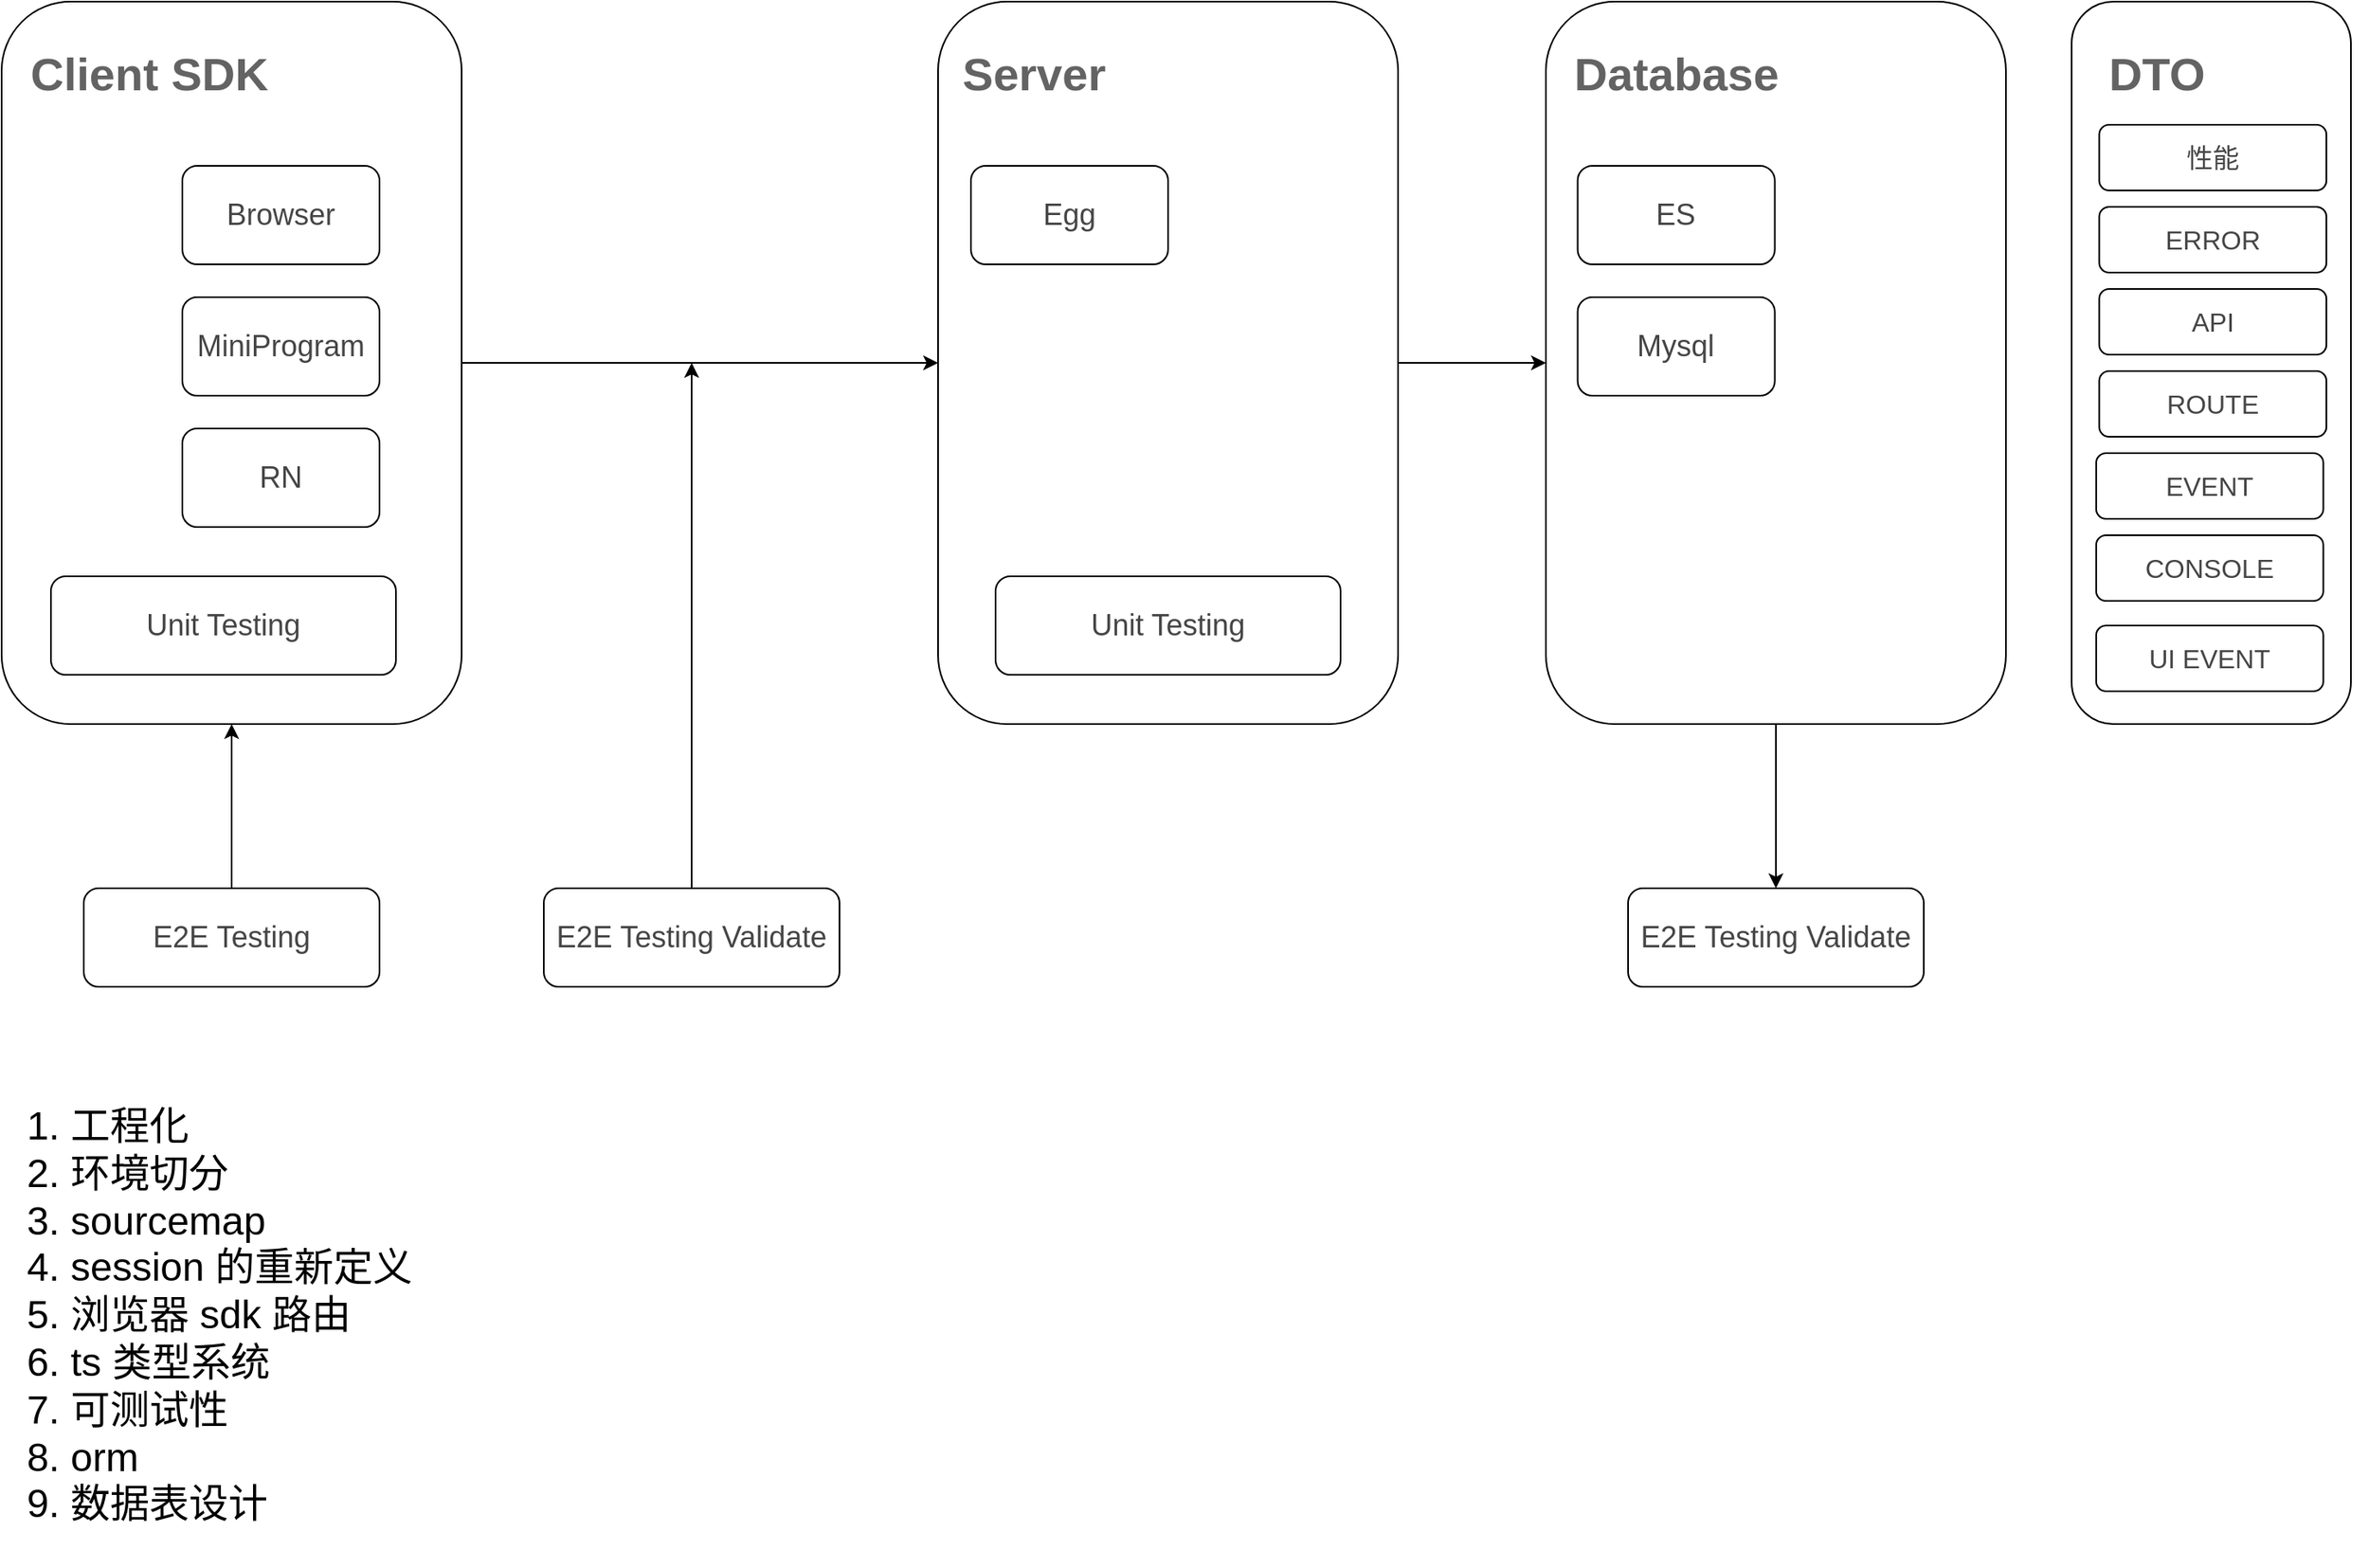 <mxfile version="14.9.8" type="github">
  <diagram id="HHThTFF3kaM29xGKlaXV" name="Page-1">
    <mxGraphModel dx="1910" dy="809" grid="1" gridSize="10" guides="1" tooltips="1" connect="1" arrows="1" fold="1" page="0" pageScale="1" pageWidth="827" pageHeight="1169" math="0" shadow="0">
      <root>
        <mxCell id="0" />
        <mxCell id="1" parent="0" />
        <mxCell id="NF2yhESSKYTmsXL2PAX3-3" value="" style="group" parent="1" vertex="1" connectable="0">
          <mxGeometry x="-110" y="160" width="280" height="440" as="geometry" />
        </mxCell>
        <mxCell id="NF2yhESSKYTmsXL2PAX3-1" value="" style="rounded=1;whiteSpace=wrap;html=1;" parent="NF2yhESSKYTmsXL2PAX3-3" vertex="1">
          <mxGeometry width="280" height="440" as="geometry" />
        </mxCell>
        <mxCell id="NF2yhESSKYTmsXL2PAX3-2" value="&lt;b&gt;&lt;font style=&quot;font-size: 28px&quot; color=&quot;#636363&quot;&gt;Client SDK&lt;/font&gt;&lt;/b&gt;" style="text;html=1;strokeColor=none;fillColor=none;align=center;verticalAlign=middle;whiteSpace=wrap;rounded=0;" parent="NF2yhESSKYTmsXL2PAX3-3" vertex="1">
          <mxGeometry x="10" y="29.33" width="160.24" height="29.33" as="geometry" />
        </mxCell>
        <mxCell id="NF2yhESSKYTmsXL2PAX3-13" value="&lt;meta charset=&quot;utf-8&quot;&gt;&lt;span style=&quot;color: rgb(69, 69, 69); font-family: helvetica; font-size: 18px; font-style: normal; font-weight: 400; letter-spacing: normal; text-align: center; text-indent: 0px; text-transform: none; word-spacing: 0px; background-color: rgb(255, 255, 255); display: inline; float: none;&quot;&gt;Browser&lt;/span&gt;" style="rounded=1;whiteSpace=wrap;html=1;" parent="NF2yhESSKYTmsXL2PAX3-3" vertex="1">
          <mxGeometry x="110" y="100" width="120" height="60" as="geometry" />
        </mxCell>
        <mxCell id="NF2yhESSKYTmsXL2PAX3-20" value="&lt;font color=&quot;#454545&quot; face=&quot;helvetica&quot;&gt;&lt;span style=&quot;font-size: 18px&quot;&gt;MiniProgram&lt;/span&gt;&lt;/font&gt;" style="rounded=1;whiteSpace=wrap;html=1;" parent="NF2yhESSKYTmsXL2PAX3-3" vertex="1">
          <mxGeometry x="110" y="180" width="120" height="60" as="geometry" />
        </mxCell>
        <mxCell id="NF2yhESSKYTmsXL2PAX3-21" value="&lt;span style=&quot;color: rgb(69 , 69 , 69) ; font-family: &amp;#34;helvetica&amp;#34; ; font-size: 18px ; font-style: normal ; font-weight: 400 ; letter-spacing: normal ; text-align: center ; text-indent: 0px ; text-transform: none ; word-spacing: 0px ; background-color: rgb(255 , 255 , 255) ; display: inline ; float: none&quot;&gt;RN&lt;/span&gt;" style="rounded=1;whiteSpace=wrap;html=1;" parent="NF2yhESSKYTmsXL2PAX3-3" vertex="1">
          <mxGeometry x="110" y="260" width="120" height="60" as="geometry" />
        </mxCell>
        <mxCell id="NF2yhESSKYTmsXL2PAX3-41" value="&lt;span style=&quot;color: rgb(69 , 69 , 69) ; font-family: &amp;#34;helvetica&amp;#34; ; font-size: 18px ; font-style: normal ; font-weight: 400 ; letter-spacing: normal ; text-align: center ; text-indent: 0px ; text-transform: none ; word-spacing: 0px ; background-color: rgb(255 , 255 , 255) ; display: inline ; float: none&quot;&gt;Unit Testing&lt;/span&gt;" style="rounded=1;whiteSpace=wrap;html=1;" parent="NF2yhESSKYTmsXL2PAX3-3" vertex="1">
          <mxGeometry x="30" y="350" width="210" height="60" as="geometry" />
        </mxCell>
        <mxCell id="NF2yhESSKYTmsXL2PAX3-6" value="" style="group" parent="1" vertex="1" connectable="0">
          <mxGeometry x="460" y="160" width="280" height="440" as="geometry" />
        </mxCell>
        <mxCell id="NF2yhESSKYTmsXL2PAX3-7" value="" style="rounded=1;whiteSpace=wrap;html=1;" parent="NF2yhESSKYTmsXL2PAX3-6" vertex="1">
          <mxGeometry width="280" height="440" as="geometry" />
        </mxCell>
        <mxCell id="NF2yhESSKYTmsXL2PAX3-8" value="&lt;font color=&quot;#636363&quot;&gt;&lt;span style=&quot;font-size: 28px&quot;&gt;&lt;b&gt;Server&lt;/b&gt;&lt;/span&gt;&lt;/font&gt;" style="text;html=1;strokeColor=none;fillColor=none;align=center;verticalAlign=middle;whiteSpace=wrap;rounded=0;" parent="NF2yhESSKYTmsXL2PAX3-6" vertex="1">
          <mxGeometry x="38.621" y="29.333" width="38.621" height="29.333" as="geometry" />
        </mxCell>
        <mxCell id="NF2yhESSKYTmsXL2PAX3-24" value="&lt;span style=&quot;color: rgb(69 , 69 , 69) ; font-family: &amp;#34;helvetica&amp;#34; ; font-size: 18px ; font-style: normal ; font-weight: 400 ; letter-spacing: normal ; text-align: center ; text-indent: 0px ; text-transform: none ; word-spacing: 0px ; background-color: rgb(255 , 255 , 255) ; display: inline ; float: none&quot;&gt;Egg&lt;/span&gt;" style="rounded=1;whiteSpace=wrap;html=1;" parent="NF2yhESSKYTmsXL2PAX3-6" vertex="1">
          <mxGeometry x="20.0" y="100" width="120" height="60" as="geometry" />
        </mxCell>
        <mxCell id="NF2yhESSKYTmsXL2PAX3-42" value="&lt;span style=&quot;color: rgb(69 , 69 , 69) ; font-family: &amp;#34;helvetica&amp;#34; ; font-size: 18px ; font-style: normal ; font-weight: 400 ; letter-spacing: normal ; text-align: center ; text-indent: 0px ; text-transform: none ; word-spacing: 0px ; background-color: rgb(255 , 255 , 255) ; display: inline ; float: none&quot;&gt;Unit Testing&lt;/span&gt;" style="rounded=1;whiteSpace=wrap;html=1;" parent="NF2yhESSKYTmsXL2PAX3-6" vertex="1">
          <mxGeometry x="35" y="350" width="210" height="60" as="geometry" />
        </mxCell>
        <mxCell id="NF2yhESSKYTmsXL2PAX3-9" value="" style="group" parent="1" vertex="1" connectable="0">
          <mxGeometry x="830" y="160" width="280" height="440" as="geometry" />
        </mxCell>
        <mxCell id="NF2yhESSKYTmsXL2PAX3-10" value="" style="rounded=1;whiteSpace=wrap;html=1;" parent="NF2yhESSKYTmsXL2PAX3-9" vertex="1">
          <mxGeometry width="280" height="440" as="geometry" />
        </mxCell>
        <mxCell id="NF2yhESSKYTmsXL2PAX3-11" value="&lt;b&gt;&lt;font style=&quot;font-size: 28px&quot; color=&quot;#636363&quot;&gt;Database&lt;/font&gt;&lt;/b&gt;" style="text;html=1;strokeColor=none;fillColor=none;align=center;verticalAlign=middle;whiteSpace=wrap;rounded=0;" parent="NF2yhESSKYTmsXL2PAX3-9" vertex="1">
          <mxGeometry x="60.001" y="29.333" width="38.621" height="29.333" as="geometry" />
        </mxCell>
        <mxCell id="NF2yhESSKYTmsXL2PAX3-22" value="&lt;span style=&quot;color: rgb(69 , 69 , 69) ; font-family: &amp;#34;helvetica&amp;#34; ; font-size: 18px ; font-style: normal ; font-weight: 400 ; letter-spacing: normal ; text-align: center ; text-indent: 0px ; text-transform: none ; word-spacing: 0px ; background-color: rgb(255 , 255 , 255) ; display: inline ; float: none&quot;&gt;ES&lt;/span&gt;" style="rounded=1;whiteSpace=wrap;html=1;" parent="NF2yhESSKYTmsXL2PAX3-9" vertex="1">
          <mxGeometry x="19.31" y="100" width="120" height="60" as="geometry" />
        </mxCell>
        <mxCell id="NF2yhESSKYTmsXL2PAX3-23" value="&lt;font color=&quot;#454545&quot; face=&quot;helvetica&quot;&gt;&lt;span style=&quot;font-size: 18px&quot;&gt;Mysql&lt;/span&gt;&lt;/font&gt;" style="rounded=1;whiteSpace=wrap;html=1;" parent="NF2yhESSKYTmsXL2PAX3-9" vertex="1">
          <mxGeometry x="19.31" y="180" width="120" height="60" as="geometry" />
        </mxCell>
        <mxCell id="NF2yhESSKYTmsXL2PAX3-36" value="" style="edgeStyle=orthogonalEdgeStyle;rounded=0;orthogonalLoop=1;jettySize=auto;html=1;" parent="1" source="NF2yhESSKYTmsXL2PAX3-25" target="NF2yhESSKYTmsXL2PAX3-1" edge="1">
          <mxGeometry relative="1" as="geometry" />
        </mxCell>
        <mxCell id="NF2yhESSKYTmsXL2PAX3-25" value="&lt;span style=&quot;color: rgb(69 , 69 , 69) ; font-family: &amp;#34;helvetica&amp;#34; ; font-size: 18px ; font-style: normal ; font-weight: 400 ; letter-spacing: normal ; text-align: center ; text-indent: 0px ; text-transform: none ; word-spacing: 0px ; background-color: rgb(255 , 255 , 255) ; display: inline ; float: none&quot;&gt;E2E Testing&lt;/span&gt;" style="rounded=1;whiteSpace=wrap;html=1;" parent="1" vertex="1">
          <mxGeometry x="-60" y="700" width="180" height="60" as="geometry" />
        </mxCell>
        <mxCell id="NF2yhESSKYTmsXL2PAX3-26" value="&lt;span style=&quot;color: rgb(69 , 69 , 69) ; font-family: &amp;#34;helvetica&amp;#34; ; font-size: 18px ; font-style: normal ; font-weight: 400 ; letter-spacing: normal ; text-align: center ; text-indent: 0px ; text-transform: none ; word-spacing: 0px ; background-color: rgb(255 , 255 , 255) ; display: inline ; float: none&quot;&gt;E2E Testing Validate&lt;/span&gt;" style="rounded=1;whiteSpace=wrap;html=1;" parent="1" vertex="1">
          <mxGeometry x="880" y="700" width="180" height="60" as="geometry" />
        </mxCell>
        <mxCell id="NF2yhESSKYTmsXL2PAX3-30" value="" style="edgeStyle=orthogonalEdgeStyle;rounded=0;orthogonalLoop=1;jettySize=auto;html=1;" parent="1" source="NF2yhESSKYTmsXL2PAX3-1" target="NF2yhESSKYTmsXL2PAX3-7" edge="1">
          <mxGeometry relative="1" as="geometry" />
        </mxCell>
        <mxCell id="NF2yhESSKYTmsXL2PAX3-34" style="edgeStyle=orthogonalEdgeStyle;rounded=0;orthogonalLoop=1;jettySize=auto;html=1;exitX=1;exitY=0.5;exitDx=0;exitDy=0;entryX=0;entryY=0.5;entryDx=0;entryDy=0;" parent="1" source="NF2yhESSKYTmsXL2PAX3-7" target="NF2yhESSKYTmsXL2PAX3-10" edge="1">
          <mxGeometry relative="1" as="geometry" />
        </mxCell>
        <mxCell id="NF2yhESSKYTmsXL2PAX3-35" value="" style="edgeStyle=orthogonalEdgeStyle;rounded=0;orthogonalLoop=1;jettySize=auto;html=1;" parent="1" source="NF2yhESSKYTmsXL2PAX3-10" target="NF2yhESSKYTmsXL2PAX3-26" edge="1">
          <mxGeometry relative="1" as="geometry" />
        </mxCell>
        <mxCell id="NF2yhESSKYTmsXL2PAX3-40" style="edgeStyle=orthogonalEdgeStyle;rounded=0;orthogonalLoop=1;jettySize=auto;html=1;" parent="1" source="NF2yhESSKYTmsXL2PAX3-39" edge="1">
          <mxGeometry relative="1" as="geometry">
            <mxPoint x="310" y="380" as="targetPoint" />
          </mxGeometry>
        </mxCell>
        <mxCell id="NF2yhESSKYTmsXL2PAX3-39" value="&lt;span style=&quot;color: rgb(69 , 69 , 69) ; font-family: &amp;#34;helvetica&amp;#34; ; font-size: 18px ; font-style: normal ; font-weight: 400 ; letter-spacing: normal ; text-align: center ; text-indent: 0px ; text-transform: none ; word-spacing: 0px ; background-color: rgb(255 , 255 , 255) ; display: inline ; float: none&quot;&gt;E2E Testing Validate&lt;/span&gt;" style="rounded=1;whiteSpace=wrap;html=1;" parent="1" vertex="1">
          <mxGeometry x="220" y="700" width="180" height="60" as="geometry" />
        </mxCell>
        <mxCell id="NF2yhESSKYTmsXL2PAX3-44" value="&lt;ol style=&quot;font-size: 24px&quot;&gt;&lt;li style=&quot;font-size: 24px&quot;&gt;工程化&lt;/li&gt;&lt;li style=&quot;font-size: 24px&quot;&gt;环境切分&lt;/li&gt;&lt;li style=&quot;font-size: 24px&quot;&gt;sourcemap&lt;/li&gt;&lt;li style=&quot;font-size: 24px&quot;&gt;session 的重新定义&lt;/li&gt;&lt;li style=&quot;font-size: 24px&quot;&gt;浏览器 sdk 路由&lt;/li&gt;&lt;li style=&quot;font-size: 24px&quot;&gt;ts 类型系统&lt;/li&gt;&lt;li style=&quot;font-size: 24px&quot;&gt;可测试性&lt;/li&gt;&lt;li style=&quot;font-size: 24px&quot;&gt;orm&lt;/li&gt;&lt;li style=&quot;font-size: 24px&quot;&gt;数据表设计&lt;/li&gt;&lt;/ol&gt;" style="text;strokeColor=none;html=1;whiteSpace=wrap;verticalAlign=top;overflow=hidden;fontSize=24;horizontal=1;lineHeight=1.5" parent="1" vertex="1">
          <mxGeometry x="-110" y="800" width="420" height="310" as="geometry" />
        </mxCell>
        <mxCell id="IY02SV0VeFZxMoEmqKBV-2" value="" style="group" vertex="1" connectable="0" parent="1">
          <mxGeometry x="1150" y="160" width="180" height="440" as="geometry" />
        </mxCell>
        <mxCell id="IY02SV0VeFZxMoEmqKBV-3" value="" style="rounded=1;whiteSpace=wrap;html=1;" vertex="1" parent="IY02SV0VeFZxMoEmqKBV-2">
          <mxGeometry width="170" height="440" as="geometry" />
        </mxCell>
        <mxCell id="IY02SV0VeFZxMoEmqKBV-4" value="&lt;b&gt;&lt;font style=&quot;font-size: 28px&quot; color=&quot;#636363&quot;&gt;DTO&lt;/font&gt;&lt;/b&gt;" style="text;html=1;strokeColor=none;fillColor=none;align=center;verticalAlign=middle;whiteSpace=wrap;rounded=0;" vertex="1" parent="IY02SV0VeFZxMoEmqKBV-2">
          <mxGeometry x="10" y="29.33" width="83.57" height="29.33" as="geometry" />
        </mxCell>
        <mxCell id="IY02SV0VeFZxMoEmqKBV-5" value="&lt;span style=&quot;color: rgb(69 , 69 , 69) ; font-family: &amp;#34;helvetica&amp;#34; ; font-size: 16px&quot;&gt;性能&lt;/span&gt;" style="rounded=1;whiteSpace=wrap;html=1;" vertex="1" parent="IY02SV0VeFZxMoEmqKBV-2">
          <mxGeometry x="16.79" y="75" width="138.28" height="40" as="geometry" />
        </mxCell>
        <mxCell id="IY02SV0VeFZxMoEmqKBV-12" value="&lt;span style=&quot;color: rgb(69 , 69 , 69) ; font-family: &amp;#34;helvetica&amp;#34; ; font-size: 16px&quot;&gt;ERROR&lt;/span&gt;" style="rounded=1;whiteSpace=wrap;html=1;" vertex="1" parent="IY02SV0VeFZxMoEmqKBV-2">
          <mxGeometry x="16.79" y="125" width="138.28" height="40" as="geometry" />
        </mxCell>
        <mxCell id="IY02SV0VeFZxMoEmqKBV-13" value="&lt;span style=&quot;color: rgb(69 , 69 , 69) ; font-family: &amp;#34;helvetica&amp;#34; ; font-size: 16px&quot;&gt;API&lt;/span&gt;" style="rounded=1;whiteSpace=wrap;html=1;" vertex="1" parent="IY02SV0VeFZxMoEmqKBV-2">
          <mxGeometry x="16.79" y="175" width="138.28" height="40" as="geometry" />
        </mxCell>
        <mxCell id="IY02SV0VeFZxMoEmqKBV-14" value="&lt;span style=&quot;color: rgb(69 , 69 , 69) ; font-family: &amp;#34;helvetica&amp;#34; ; font-size: 16px&quot;&gt;ROUTE&lt;/span&gt;" style="rounded=1;whiteSpace=wrap;html=1;" vertex="1" parent="IY02SV0VeFZxMoEmqKBV-2">
          <mxGeometry x="16.79" y="225" width="138.28" height="40" as="geometry" />
        </mxCell>
        <mxCell id="IY02SV0VeFZxMoEmqKBV-15" value="&lt;span style=&quot;color: rgb(69 , 69 , 69) ; font-family: &amp;#34;helvetica&amp;#34; ; font-size: 16px&quot;&gt;EVENT&lt;/span&gt;" style="rounded=1;whiteSpace=wrap;html=1;" vertex="1" parent="IY02SV0VeFZxMoEmqKBV-2">
          <mxGeometry x="14.93" y="275" width="138.28" height="40" as="geometry" />
        </mxCell>
        <mxCell id="IY02SV0VeFZxMoEmqKBV-16" value="&lt;span style=&quot;color: rgb(69 , 69 , 69) ; font-family: &amp;#34;helvetica&amp;#34; ; font-size: 16px&quot;&gt;CONSOLE&lt;/span&gt;" style="rounded=1;whiteSpace=wrap;html=1;" vertex="1" parent="IY02SV0VeFZxMoEmqKBV-2">
          <mxGeometry x="14.93" y="325" width="138.28" height="40" as="geometry" />
        </mxCell>
        <mxCell id="IY02SV0VeFZxMoEmqKBV-17" value="&lt;span style=&quot;color: rgb(69 , 69 , 69) ; font-family: &amp;#34;helvetica&amp;#34; ; font-size: 16px&quot;&gt;UI EVENT&lt;/span&gt;" style="rounded=1;whiteSpace=wrap;html=1;" vertex="1" parent="IY02SV0VeFZxMoEmqKBV-2">
          <mxGeometry x="14.93" y="380" width="138.28" height="40" as="geometry" />
        </mxCell>
      </root>
    </mxGraphModel>
  </diagram>
</mxfile>
